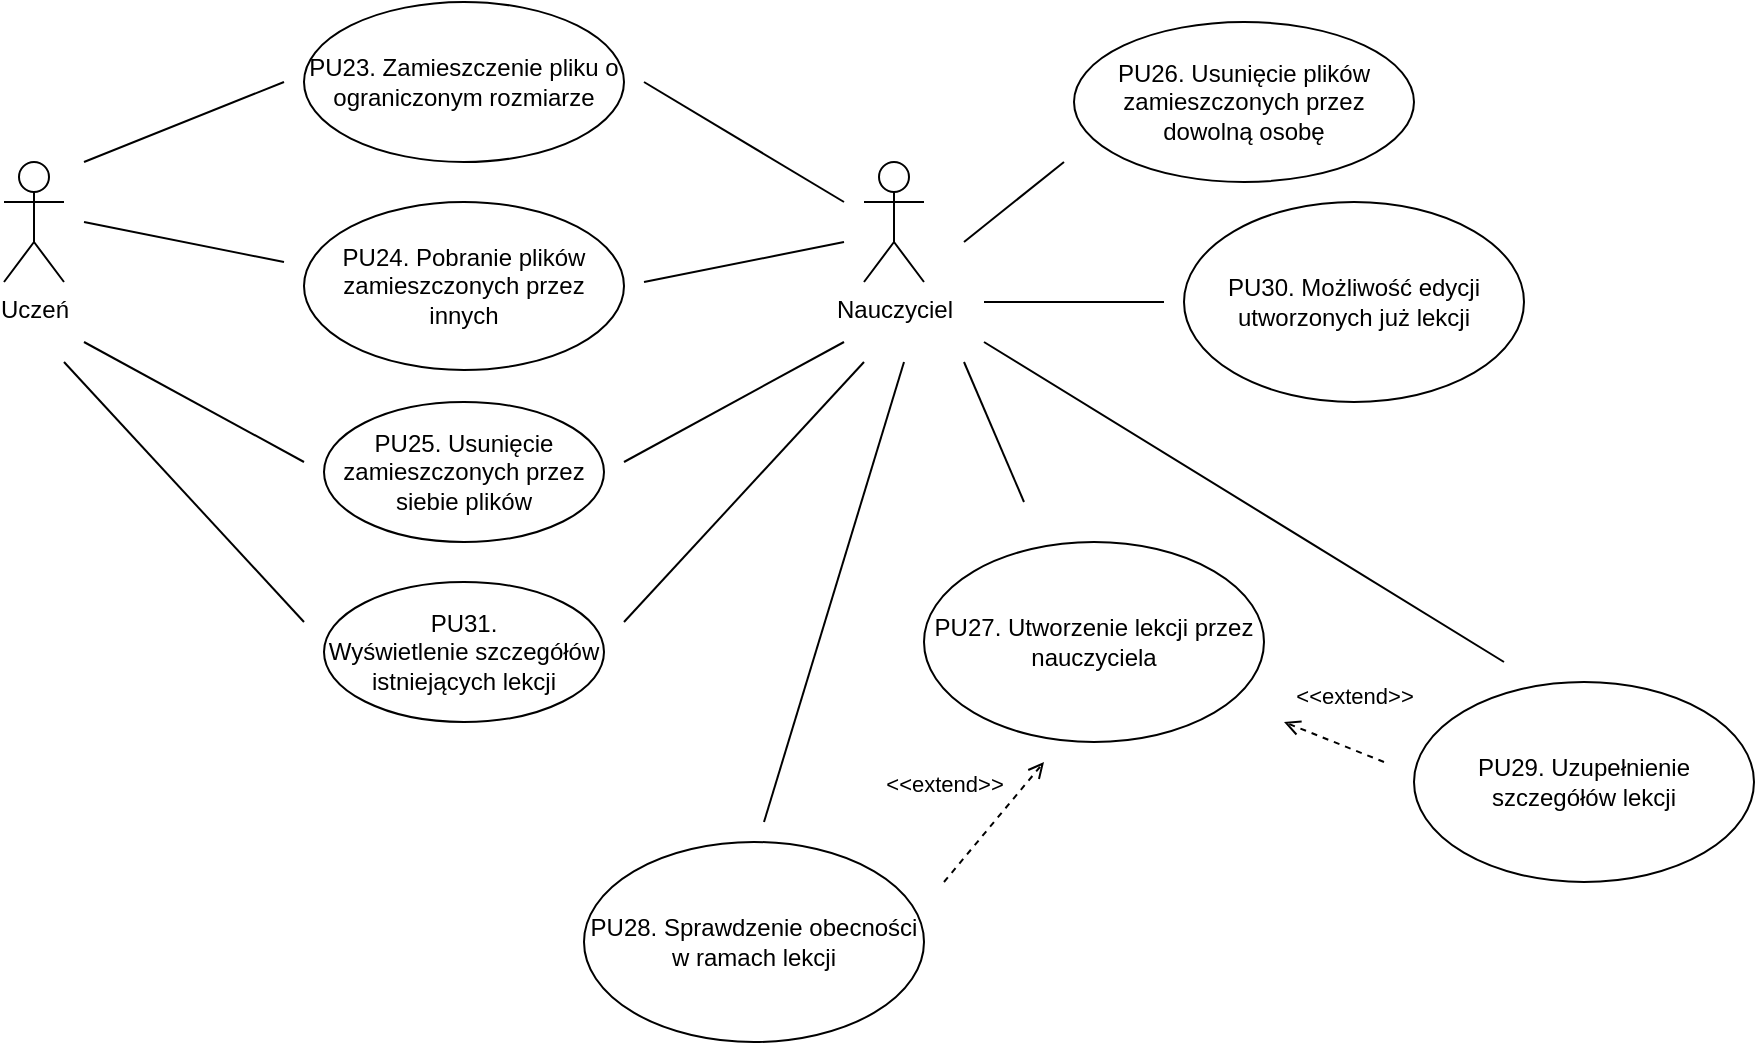 <mxfile version="25.0.3">
  <diagram name="Strona-1" id="Scgg916_XBtNbLoqnLQ0">
    <mxGraphModel dx="2843" dy="746" grid="1" gridSize="10" guides="1" tooltips="1" connect="1" arrows="1" fold="1" page="1" pageScale="1" pageWidth="1169" pageHeight="827" math="0" shadow="0">
      <root>
        <mxCell id="0" />
        <mxCell id="1" parent="0" />
        <mxCell id="Vpx7Sv_BWOCrT1ZjL_7J-3" value="Nauczyciel" style="shape=umlActor;html=1;verticalLabelPosition=bottom;verticalAlign=top;align=center;" parent="1" vertex="1">
          <mxGeometry x="310" y="280" width="30" height="60" as="geometry" />
        </mxCell>
        <mxCell id="7erooQuaVug4p2jluh0y-1" value="Uczeń" style="shape=umlActor;html=1;verticalLabelPosition=bottom;verticalAlign=top;align=center;" parent="1" vertex="1">
          <mxGeometry x="-120" y="280" width="30" height="60" as="geometry" />
        </mxCell>
        <mxCell id="kKxhhPhvIYWjCeATcwsm-15" value="PU23. Zamieszczenie pliku o ograniczonym rozmiarze" style="ellipse;whiteSpace=wrap;html=1;" parent="1" vertex="1">
          <mxGeometry x="30" y="200" width="160" height="80" as="geometry" />
        </mxCell>
        <mxCell id="kKxhhPhvIYWjCeATcwsm-18" value="PU25&lt;span style=&quot;background-color: initial;&quot;&gt;. Usunięcie zamieszczonych przez siebie plików&lt;/span&gt;" style="ellipse;whiteSpace=wrap;html=1;" parent="1" vertex="1">
          <mxGeometry x="40" y="400" width="140" height="70" as="geometry" />
        </mxCell>
        <mxCell id="kKxhhPhvIYWjCeATcwsm-19" value="" style="edgeStyle=none;html=1;endArrow=none;verticalAlign=bottom;rounded=0;" parent="1" edge="1">
          <mxGeometry width="160" relative="1" as="geometry">
            <mxPoint x="360" y="320" as="sourcePoint" />
            <mxPoint x="410" y="280" as="targetPoint" />
          </mxGeometry>
        </mxCell>
        <mxCell id="kKxhhPhvIYWjCeATcwsm-20" value="PU26&lt;span style=&quot;background-color: initial;&quot;&gt;. Usunięcie plików zamieszczonych przez dowolną osobę&lt;/span&gt;" style="ellipse;whiteSpace=wrap;html=1;" parent="1" vertex="1">
          <mxGeometry x="415" y="210" width="170" height="80" as="geometry" />
        </mxCell>
        <mxCell id="kKxhhPhvIYWjCeATcwsm-22" value="" style="edgeStyle=none;html=1;endArrow=none;verticalAlign=bottom;rounded=0;" parent="1" edge="1">
          <mxGeometry width="160" relative="1" as="geometry">
            <mxPoint x="370" y="350" as="sourcePoint" />
            <mxPoint x="460" y="350" as="targetPoint" />
          </mxGeometry>
        </mxCell>
        <mxCell id="kKxhhPhvIYWjCeATcwsm-23" value="PU30. Możliwość edycji utworzonych już lekcji" style="ellipse;whiteSpace=wrap;html=1;" parent="1" vertex="1">
          <mxGeometry x="470" y="300" width="170" height="100" as="geometry" />
        </mxCell>
        <mxCell id="kKxhhPhvIYWjCeATcwsm-24" value="PU27. Utworzenie lekcji przez nauczyciela" style="ellipse;whiteSpace=wrap;html=1;" parent="1" vertex="1">
          <mxGeometry x="340" y="470" width="170" height="100" as="geometry" />
        </mxCell>
        <mxCell id="kKxhhPhvIYWjCeATcwsm-25" value="" style="edgeStyle=none;html=1;endArrow=none;verticalAlign=bottom;rounded=0;" parent="1" edge="1">
          <mxGeometry width="160" relative="1" as="geometry">
            <mxPoint x="370" y="370" as="sourcePoint" />
            <mxPoint x="630" y="530" as="targetPoint" />
          </mxGeometry>
        </mxCell>
        <mxCell id="kKxhhPhvIYWjCeATcwsm-27" value="PU31. Wyświetlenie&lt;span style=&quot;background-color: initial;&quot;&gt;&amp;nbsp;szczegółów istniejących lekcji&lt;/span&gt;" style="ellipse;whiteSpace=wrap;html=1;" parent="1" vertex="1">
          <mxGeometry x="40" y="490" width="140" height="70" as="geometry" />
        </mxCell>
        <mxCell id="BSuVpLCRIrNFxVPoSWEV-2" value="PU24. Pobranie plików zamieszczonych przez innych" style="ellipse;whiteSpace=wrap;html=1;" parent="1" vertex="1">
          <mxGeometry x="30" y="300" width="160" height="84" as="geometry" />
        </mxCell>
        <mxCell id="BSuVpLCRIrNFxVPoSWEV-4" value="PU28. Sprawdzenie obecności w ramach lekcji" style="ellipse;whiteSpace=wrap;html=1;" parent="1" vertex="1">
          <mxGeometry x="170" y="620" width="170" height="100" as="geometry" />
        </mxCell>
        <mxCell id="BSuVpLCRIrNFxVPoSWEV-5" value="PU29. Uzupełnienie szczegółów lekcji" style="ellipse;whiteSpace=wrap;html=1;" parent="1" vertex="1">
          <mxGeometry x="585" y="540" width="170" height="100" as="geometry" />
        </mxCell>
        <mxCell id="BSuVpLCRIrNFxVPoSWEV-6" value="&amp;lt;&amp;lt;extend&amp;gt;&amp;gt;" style="html=1;verticalAlign=bottom;labelBackgroundColor=none;endArrow=open;endFill=0;dashed=1;rounded=0;" parent="1" edge="1">
          <mxGeometry x="-0.171" y="-17" width="160" relative="1" as="geometry">
            <mxPoint x="570" y="580" as="sourcePoint" />
            <mxPoint x="520" y="560" as="targetPoint" />
            <mxPoint as="offset" />
          </mxGeometry>
        </mxCell>
        <mxCell id="BSuVpLCRIrNFxVPoSWEV-10" value="" style="edgeStyle=none;html=1;endArrow=none;verticalAlign=bottom;rounded=0;" parent="1" edge="1">
          <mxGeometry width="160" relative="1" as="geometry">
            <mxPoint x="190" y="430" as="sourcePoint" />
            <mxPoint x="300" y="370" as="targetPoint" />
          </mxGeometry>
        </mxCell>
        <mxCell id="BSuVpLCRIrNFxVPoSWEV-13" value="" style="edgeStyle=none;html=1;endArrow=none;verticalAlign=bottom;rounded=0;" parent="1" edge="1">
          <mxGeometry width="160" relative="1" as="geometry">
            <mxPoint x="200" y="340" as="sourcePoint" />
            <mxPoint x="300" y="320" as="targetPoint" />
          </mxGeometry>
        </mxCell>
        <mxCell id="BSuVpLCRIrNFxVPoSWEV-14" value="" style="edgeStyle=none;html=1;endArrow=none;verticalAlign=bottom;rounded=0;" parent="1" edge="1">
          <mxGeometry width="160" relative="1" as="geometry">
            <mxPoint x="200" y="240" as="sourcePoint" />
            <mxPoint x="300" y="300" as="targetPoint" />
          </mxGeometry>
        </mxCell>
        <mxCell id="BSuVpLCRIrNFxVPoSWEV-15" value="" style="edgeStyle=none;html=1;endArrow=none;verticalAlign=bottom;rounded=0;" parent="1" edge="1">
          <mxGeometry width="160" relative="1" as="geometry">
            <mxPoint x="20" y="240" as="sourcePoint" />
            <mxPoint x="-80" y="280" as="targetPoint" />
          </mxGeometry>
        </mxCell>
        <mxCell id="BSuVpLCRIrNFxVPoSWEV-18" value="" style="edgeStyle=none;html=1;endArrow=none;verticalAlign=bottom;rounded=0;" parent="1" edge="1">
          <mxGeometry width="160" relative="1" as="geometry">
            <mxPoint x="30" y="430" as="sourcePoint" />
            <mxPoint x="-80" y="370" as="targetPoint" />
          </mxGeometry>
        </mxCell>
        <mxCell id="BSuVpLCRIrNFxVPoSWEV-19" value="" style="edgeStyle=none;html=1;endArrow=none;verticalAlign=bottom;rounded=0;" parent="1" edge="1">
          <mxGeometry width="160" relative="1" as="geometry">
            <mxPoint x="20" y="330" as="sourcePoint" />
            <mxPoint x="-80" y="310" as="targetPoint" />
          </mxGeometry>
        </mxCell>
        <mxCell id="u2py75oOOKdZLh4ZNoIV-2" value="" style="edgeStyle=none;html=1;endArrow=none;verticalAlign=bottom;rounded=0;" edge="1" parent="1">
          <mxGeometry width="160" relative="1" as="geometry">
            <mxPoint x="190" y="510" as="sourcePoint" />
            <mxPoint x="310" y="380" as="targetPoint" />
          </mxGeometry>
        </mxCell>
        <mxCell id="u2py75oOOKdZLh4ZNoIV-3" value="" style="edgeStyle=none;html=1;endArrow=none;verticalAlign=bottom;rounded=0;" edge="1" parent="1">
          <mxGeometry width="160" relative="1" as="geometry">
            <mxPoint x="30" y="510" as="sourcePoint" />
            <mxPoint x="-90" y="380" as="targetPoint" />
          </mxGeometry>
        </mxCell>
        <mxCell id="u2py75oOOKdZLh4ZNoIV-5" value="" style="edgeStyle=none;html=1;endArrow=none;verticalAlign=bottom;rounded=0;" edge="1" parent="1">
          <mxGeometry width="160" relative="1" as="geometry">
            <mxPoint x="360" y="380" as="sourcePoint" />
            <mxPoint x="390" y="450" as="targetPoint" />
          </mxGeometry>
        </mxCell>
        <mxCell id="u2py75oOOKdZLh4ZNoIV-6" value="" style="edgeStyle=none;html=1;endArrow=none;verticalAlign=bottom;rounded=0;" edge="1" parent="1">
          <mxGeometry width="160" relative="1" as="geometry">
            <mxPoint x="330" y="380" as="sourcePoint" />
            <mxPoint x="260" y="610" as="targetPoint" />
          </mxGeometry>
        </mxCell>
        <mxCell id="u2py75oOOKdZLh4ZNoIV-8" value="&amp;lt;&amp;lt;extend&amp;gt;&amp;gt;" style="html=1;verticalAlign=bottom;labelBackgroundColor=none;endArrow=open;endFill=0;dashed=1;rounded=0;" edge="1" parent="1">
          <mxGeometry x="-0.213" y="26" width="160" relative="1" as="geometry">
            <mxPoint x="350" y="640" as="sourcePoint" />
            <mxPoint x="400" y="580" as="targetPoint" />
            <mxPoint as="offset" />
          </mxGeometry>
        </mxCell>
      </root>
    </mxGraphModel>
  </diagram>
</mxfile>
